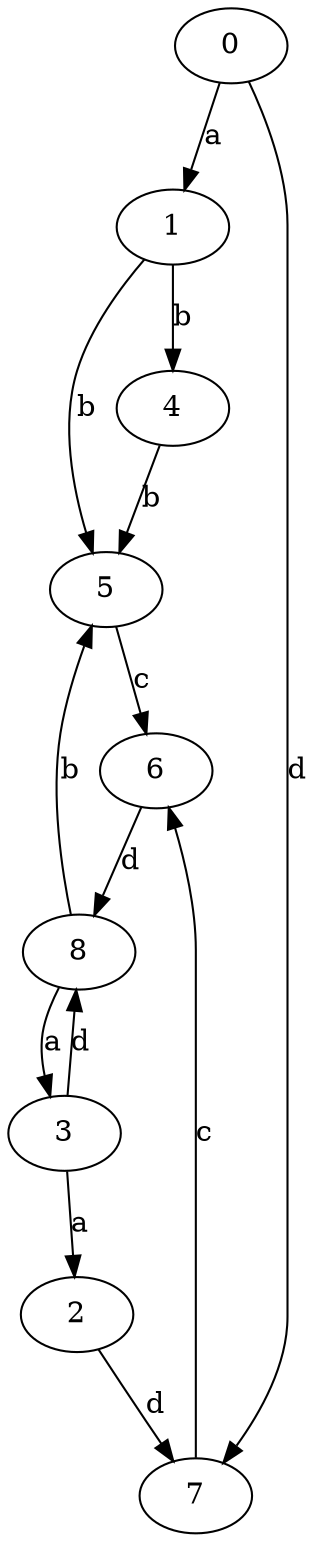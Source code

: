 strict digraph  {
1;
2;
3;
4;
5;
6;
7;
0;
8;
1 -> 4  [label=b];
1 -> 5  [label=b];
2 -> 7  [label=d];
3 -> 2  [label=a];
3 -> 8  [label=d];
4 -> 5  [label=b];
5 -> 6  [label=c];
6 -> 8  [label=d];
7 -> 6  [label=c];
0 -> 1  [label=a];
0 -> 7  [label=d];
8 -> 3  [label=a];
8 -> 5  [label=b];
}
